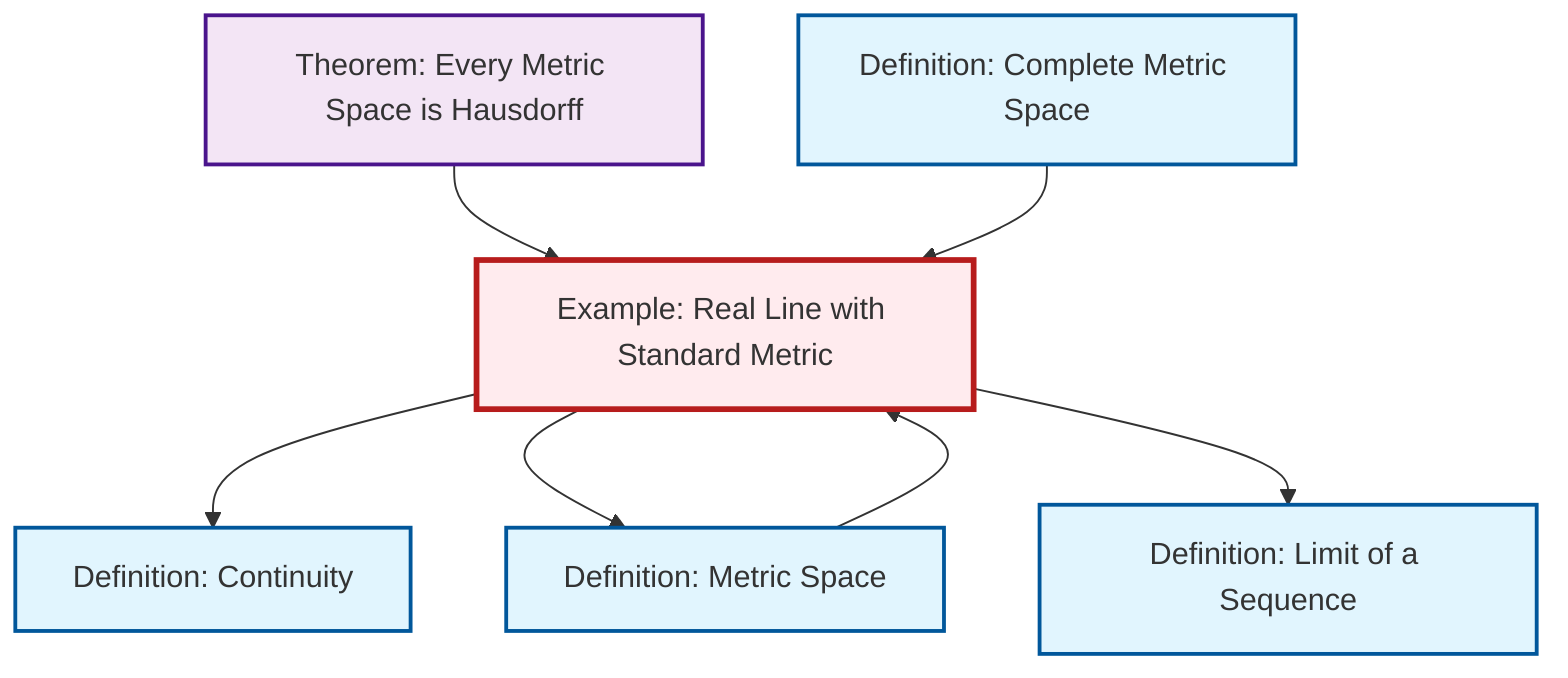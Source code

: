 graph TD
    classDef definition fill:#e1f5fe,stroke:#01579b,stroke-width:2px
    classDef theorem fill:#f3e5f5,stroke:#4a148c,stroke-width:2px
    classDef axiom fill:#fff3e0,stroke:#e65100,stroke-width:2px
    classDef example fill:#e8f5e9,stroke:#1b5e20,stroke-width:2px
    classDef current fill:#ffebee,stroke:#b71c1c,stroke-width:3px
    def-limit["Definition: Limit of a Sequence"]:::definition
    def-complete-metric-space["Definition: Complete Metric Space"]:::definition
    def-continuity["Definition: Continuity"]:::definition
    def-metric-space["Definition: Metric Space"]:::definition
    thm-metric-hausdorff["Theorem: Every Metric Space is Hausdorff"]:::theorem
    ex-real-line-metric["Example: Real Line with Standard Metric"]:::example
    thm-metric-hausdorff --> ex-real-line-metric
    def-metric-space --> ex-real-line-metric
    ex-real-line-metric --> def-continuity
    ex-real-line-metric --> def-metric-space
    ex-real-line-metric --> def-limit
    def-complete-metric-space --> ex-real-line-metric
    class ex-real-line-metric current